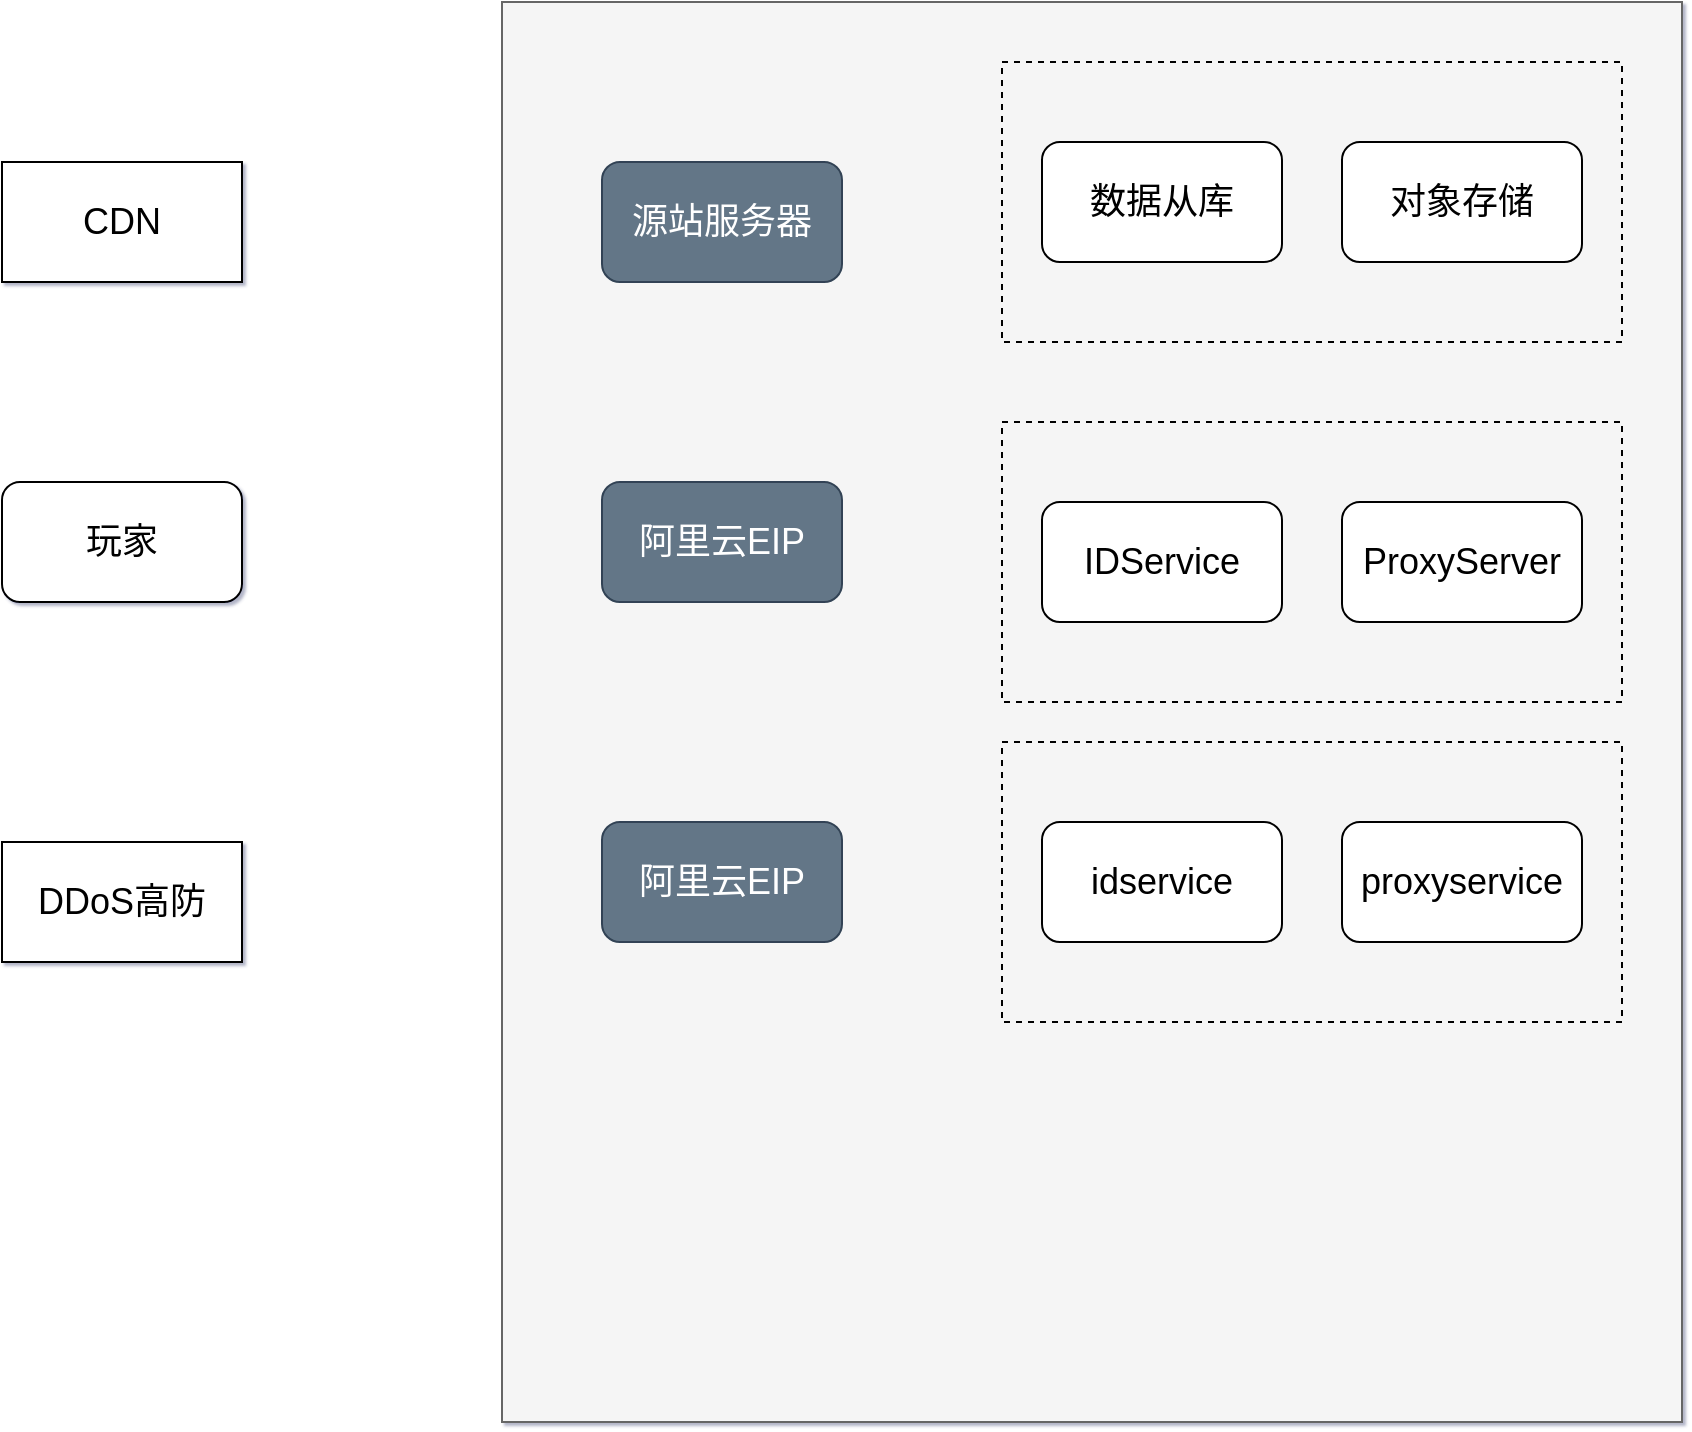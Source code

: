 <mxfile version="14.5.3" type="github">
  <diagram id="sF3ny3GOURNfsOvlpJEj" name="Page-1">
    <mxGraphModel dx="920" dy="514" grid="1" gridSize="10" guides="1" tooltips="1" connect="1" arrows="1" fold="1" page="1" pageScale="1" pageWidth="1600" pageHeight="1200" math="0" shadow="1">
      <root>
        <mxCell id="0" />
        <mxCell id="1" parent="0" />
        <mxCell id="0tZg9bUhFmO93kFKovh2-1" value="" style="rounded=0;whiteSpace=wrap;html=1;fillColor=#f5f5f5;strokeColor=#666666;fontColor=#333333;" vertex="1" parent="1">
          <mxGeometry x="420" y="150" width="590" height="710" as="geometry" />
        </mxCell>
        <mxCell id="0tZg9bUhFmO93kFKovh2-2" value="" style="rounded=0;whiteSpace=wrap;html=1;dashed=1;fillColor=none;" vertex="1" parent="1">
          <mxGeometry x="670" y="180" width="310" height="140" as="geometry" />
        </mxCell>
        <mxCell id="0tZg9bUhFmO93kFKovh2-4" value="&lt;span style=&quot;font-size: 18px&quot;&gt;数据从库&lt;/span&gt;" style="rounded=1;whiteSpace=wrap;html=1;" vertex="1" parent="1">
          <mxGeometry x="690" y="220" width="120" height="60" as="geometry" />
        </mxCell>
        <mxCell id="0tZg9bUhFmO93kFKovh2-5" value="&lt;span&gt;&lt;span style=&quot;font-weight: normal&quot;&gt;&lt;font color=&quot;#ffffff&quot; style=&quot;font-size: 18px&quot;&gt;阿里云EIP&lt;/font&gt;&lt;/span&gt;&lt;/span&gt;" style="rounded=1;whiteSpace=wrap;html=1;fillColor=#647687;strokeColor=#314354;fontColor=#ffffff;fontStyle=1" vertex="1" parent="1">
          <mxGeometry x="470" y="390" width="120" height="60" as="geometry" />
        </mxCell>
        <mxCell id="0tZg9bUhFmO93kFKovh2-6" value="&lt;span&gt;&lt;font color=&quot;#ffffff&quot; style=&quot;font-size: 18px&quot;&gt;阿里云EIP&lt;/font&gt;&lt;/span&gt;" style="rounded=1;whiteSpace=wrap;html=1;fillColor=#647687;strokeColor=#314354;fontColor=#ffffff;" vertex="1" parent="1">
          <mxGeometry x="470" y="560" width="120" height="60" as="geometry" />
        </mxCell>
        <mxCell id="0tZg9bUhFmO93kFKovh2-7" value="&lt;font style=&quot;font-size: 18px&quot;&gt;CDN&lt;/font&gt;" style="rounded=0;whiteSpace=wrap;html=1;strokeColor=#000000;fillColor=#FFFFFF;" vertex="1" parent="1">
          <mxGeometry x="170" y="230" width="120" height="60" as="geometry" />
        </mxCell>
        <mxCell id="0tZg9bUhFmO93kFKovh2-8" value="&lt;font style=&quot;font-size: 18px&quot;&gt;玩家&lt;/font&gt;" style="rounded=1;whiteSpace=wrap;html=1;strokeColor=#000000;fillColor=#FFFFFF;" vertex="1" parent="1">
          <mxGeometry x="170" y="390" width="120" height="60" as="geometry" />
        </mxCell>
        <mxCell id="0tZg9bUhFmO93kFKovh2-9" value="&lt;font style=&quot;font-size: 18px&quot;&gt;DDoS高防&lt;/font&gt;" style="rounded=0;whiteSpace=wrap;html=1;strokeColor=#000000;fillColor=#FFFFFF;" vertex="1" parent="1">
          <mxGeometry x="170" y="570" width="120" height="60" as="geometry" />
        </mxCell>
        <mxCell id="0tZg9bUhFmO93kFKovh2-10" value="&lt;span&gt;&lt;span style=&quot;font-weight: normal&quot;&gt;&lt;font color=&quot;#ffffff&quot; style=&quot;font-size: 18px&quot;&gt;源站服务器&lt;/font&gt;&lt;/span&gt;&lt;/span&gt;" style="rounded=1;whiteSpace=wrap;html=1;fillColor=#647687;strokeColor=#314354;fontColor=#ffffff;fontStyle=1" vertex="1" parent="1">
          <mxGeometry x="470" y="230" width="120" height="60" as="geometry" />
        </mxCell>
        <mxCell id="0tZg9bUhFmO93kFKovh2-11" value="&lt;font style=&quot;font-size: 18px&quot;&gt;对象存储&lt;/font&gt;" style="rounded=1;whiteSpace=wrap;html=1;" vertex="1" parent="1">
          <mxGeometry x="840" y="220" width="120" height="60" as="geometry" />
        </mxCell>
        <mxCell id="0tZg9bUhFmO93kFKovh2-12" value="" style="rounded=0;whiteSpace=wrap;html=1;dashed=1;fillColor=none;" vertex="1" parent="1">
          <mxGeometry x="670" y="360" width="310" height="140" as="geometry" />
        </mxCell>
        <mxCell id="0tZg9bUhFmO93kFKovh2-13" value="&lt;span style=&quot;font-size: 18px&quot;&gt;IDService&lt;/span&gt;" style="rounded=1;whiteSpace=wrap;html=1;" vertex="1" parent="1">
          <mxGeometry x="690" y="400" width="120" height="60" as="geometry" />
        </mxCell>
        <mxCell id="0tZg9bUhFmO93kFKovh2-14" value="&lt;span style=&quot;font-size: 18px&quot;&gt;ProxyServer&lt;/span&gt;" style="rounded=1;whiteSpace=wrap;html=1;" vertex="1" parent="1">
          <mxGeometry x="840" y="400" width="120" height="60" as="geometry" />
        </mxCell>
        <mxCell id="0tZg9bUhFmO93kFKovh2-15" value="" style="rounded=0;whiteSpace=wrap;html=1;dashed=1;fillColor=none;" vertex="1" parent="1">
          <mxGeometry x="670" y="520" width="310" height="140" as="geometry" />
        </mxCell>
        <mxCell id="0tZg9bUhFmO93kFKovh2-16" value="&lt;span style=&quot;font-size: 18px&quot;&gt;idservice&lt;/span&gt;" style="rounded=1;whiteSpace=wrap;html=1;" vertex="1" parent="1">
          <mxGeometry x="690" y="560" width="120" height="60" as="geometry" />
        </mxCell>
        <mxCell id="0tZg9bUhFmO93kFKovh2-17" value="&lt;span style=&quot;font-size: 18px&quot;&gt;proxyservice&lt;/span&gt;" style="rounded=1;whiteSpace=wrap;html=1;" vertex="1" parent="1">
          <mxGeometry x="840" y="560" width="120" height="60" as="geometry" />
        </mxCell>
      </root>
    </mxGraphModel>
  </diagram>
</mxfile>
